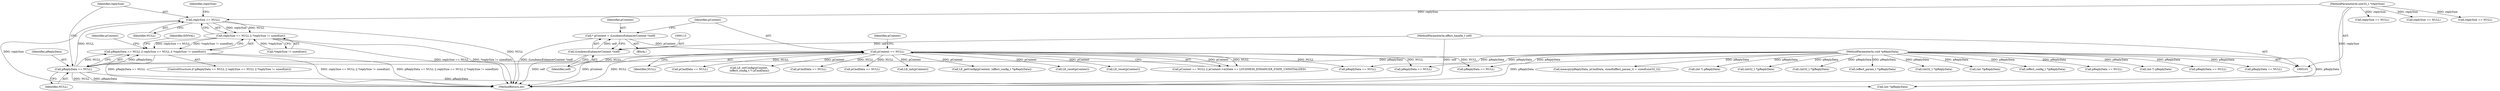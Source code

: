 digraph "0_Android_aeea52da00d210587fb3ed895de3d5f2e0264c88_3@pointer" {
"1000227" [label="(Call,replySize == NULL)"];
"1000106" [label="(MethodParameterIn,uint32_t *replySize)"];
"1000223" [label="(Call,pReplyData == NULL)"];
"1000107" [label="(MethodParameterIn,void *pReplyData)"];
"1000118" [label="(Call,pContext == NULL)"];
"1000110" [label="(Call,* pContext = (LoudnessEnhancerContext *)self)"];
"1000112" [label="(Call,(LoudnessEnhancerContext *)self)"];
"1000102" [label="(MethodParameterIn,effect_handle_t self)"];
"1000226" [label="(Call,replySize == NULL || *replySize != sizeof(int))"];
"1000222" [label="(Call,pReplyData == NULL || replySize == NULL || *replySize != sizeof(int))"];
"1000344" [label="(Call,memcpy(pReplyData, pCmdData, sizeof(effect_param_t) + sizeof(uint32_t)))"];
"1000114" [label="(Identifier,self)"];
"1000232" [label="(Identifier,replySize)"];
"1000266" [label="(Call,pReplyData == NULL)"];
"1000186" [label="(Call,(int *) pReplyData)"];
"1000471" [label="(Call,(int32_t *)pReplyData)"];
"1000536" [label="(Call,(int32_t *)pReplyData)"];
"1000136" [label="(Call,pReplyData == NULL)"];
"1000530" [label="(Call,LE_reset(pContext))"];
"1000221" [label="(ControlStructure,if (pReplyData == NULL || replySize == NULL || *replySize != sizeof(int)))"];
"1000217" [label="(Call,LE_reset(pContext))"];
"1000227" [label="(Call,replySize == NULL)"];
"1000172" [label="(Call,replySize == NULL)"];
"1000228" [label="(Identifier,replySize)"];
"1000226" [label="(Call,replySize == NULL || *replySize != sizeof(int))"];
"1000224" [label="(Identifier,pReplyData)"];
"1000355" [label="(Call,(effect_param_t *)pReplyData)"];
"1000123" [label="(Identifier,pContext)"];
"1000117" [label="(Call,pContext == NULL || pContext->mState == LOUDNESS_ENHANCER_STATE_UNINITIALIZED)"];
"1000107" [label="(MethodParameterIn,void *pReplyData)"];
"1000229" [label="(Identifier,NULL)"];
"1000230" [label="(Call,*replySize != sizeof(int))"];
"1000555" [label="(MethodReturn,int)"];
"1000498" [label="(Call,(int32_t *)pReplyData)"];
"1000120" [label="(Identifier,NULL)"];
"1000297" [label="(Call,(int *)pReplyData)"];
"1000306" [label="(Call,pCmdData == NULL)"];
"1000111" [label="(Identifier,pContext)"];
"1000212" [label="(Call,(effect_config_t *)pReplyData)"];
"1000189" [label="(Call,LE_setConfig(pContext,\n (effect_config_t *) pCmdData))"];
"1000225" [label="(Identifier,NULL)"];
"1000198" [label="(Call,pReplyData == NULL)"];
"1000112" [label="(Call,(LoudnessEnhancerContext *)self)"];
"1000159" [label="(Call,pCmdData == NULL)"];
"1000320" [label="(Call,pReplyData == NULL)"];
"1000110" [label="(Call,* pContext = (LoudnessEnhancerContext *)self)"];
"1000150" [label="(Call,(int *) pReplyData)"];
"1000118" [label="(Call,pContext == NULL)"];
"1000238" [label="(Identifier,EINVAL)"];
"1000436" [label="(Call,pCmdData == NULL)"];
"1000108" [label="(Block,)"];
"1000222" [label="(Call,pReplyData == NULL || replySize == NULL || *replySize != sizeof(int))"];
"1000242" [label="(Identifier,pContext)"];
"1000153" [label="(Call,LE_init(pContext))"];
"1000168" [label="(Call,pReplyData == NULL)"];
"1000119" [label="(Identifier,pContext)"];
"1000223" [label="(Call,pReplyData == NULL)"];
"1000210" [label="(Call,LE_getConfig(pContext, (effect_config_t *)pReplyData))"];
"1000324" [label="(Call,replySize == NULL)"];
"1000457" [label="(Call,replySize == NULL)"];
"1000453" [label="(Call,pReplyData == NULL)"];
"1000106" [label="(MethodParameterIn,uint32_t *replySize)"];
"1000102" [label="(MethodParameterIn,effect_handle_t self)"];
"1000258" [label="(Call,(int *)pReplyData)"];
"1000227" -> "1000226"  [label="AST: "];
"1000227" -> "1000229"  [label="CFG: "];
"1000228" -> "1000227"  [label="AST: "];
"1000229" -> "1000227"  [label="AST: "];
"1000232" -> "1000227"  [label="CFG: "];
"1000226" -> "1000227"  [label="CFG: "];
"1000227" -> "1000555"  [label="DDG: replySize"];
"1000227" -> "1000555"  [label="DDG: NULL"];
"1000227" -> "1000226"  [label="DDG: replySize"];
"1000227" -> "1000226"  [label="DDG: NULL"];
"1000106" -> "1000227"  [label="DDG: replySize"];
"1000223" -> "1000227"  [label="DDG: NULL"];
"1000106" -> "1000101"  [label="AST: "];
"1000106" -> "1000555"  [label="DDG: replySize"];
"1000106" -> "1000172"  [label="DDG: replySize"];
"1000106" -> "1000324"  [label="DDG: replySize"];
"1000106" -> "1000457"  [label="DDG: replySize"];
"1000223" -> "1000222"  [label="AST: "];
"1000223" -> "1000225"  [label="CFG: "];
"1000224" -> "1000223"  [label="AST: "];
"1000225" -> "1000223"  [label="AST: "];
"1000228" -> "1000223"  [label="CFG: "];
"1000222" -> "1000223"  [label="CFG: "];
"1000223" -> "1000555"  [label="DDG: NULL"];
"1000223" -> "1000555"  [label="DDG: pReplyData"];
"1000223" -> "1000222"  [label="DDG: pReplyData"];
"1000223" -> "1000222"  [label="DDG: NULL"];
"1000107" -> "1000223"  [label="DDG: pReplyData"];
"1000118" -> "1000223"  [label="DDG: NULL"];
"1000223" -> "1000258"  [label="DDG: pReplyData"];
"1000107" -> "1000101"  [label="AST: "];
"1000107" -> "1000555"  [label="DDG: pReplyData"];
"1000107" -> "1000136"  [label="DDG: pReplyData"];
"1000107" -> "1000150"  [label="DDG: pReplyData"];
"1000107" -> "1000168"  [label="DDG: pReplyData"];
"1000107" -> "1000186"  [label="DDG: pReplyData"];
"1000107" -> "1000198"  [label="DDG: pReplyData"];
"1000107" -> "1000212"  [label="DDG: pReplyData"];
"1000107" -> "1000258"  [label="DDG: pReplyData"];
"1000107" -> "1000266"  [label="DDG: pReplyData"];
"1000107" -> "1000297"  [label="DDG: pReplyData"];
"1000107" -> "1000320"  [label="DDG: pReplyData"];
"1000107" -> "1000344"  [label="DDG: pReplyData"];
"1000107" -> "1000355"  [label="DDG: pReplyData"];
"1000107" -> "1000453"  [label="DDG: pReplyData"];
"1000107" -> "1000471"  [label="DDG: pReplyData"];
"1000107" -> "1000498"  [label="DDG: pReplyData"];
"1000107" -> "1000536"  [label="DDG: pReplyData"];
"1000118" -> "1000117"  [label="AST: "];
"1000118" -> "1000120"  [label="CFG: "];
"1000119" -> "1000118"  [label="AST: "];
"1000120" -> "1000118"  [label="AST: "];
"1000123" -> "1000118"  [label="CFG: "];
"1000117" -> "1000118"  [label="CFG: "];
"1000118" -> "1000555"  [label="DDG: NULL"];
"1000118" -> "1000555"  [label="DDG: pContext"];
"1000118" -> "1000117"  [label="DDG: pContext"];
"1000118" -> "1000117"  [label="DDG: NULL"];
"1000110" -> "1000118"  [label="DDG: pContext"];
"1000118" -> "1000136"  [label="DDG: NULL"];
"1000118" -> "1000153"  [label="DDG: pContext"];
"1000118" -> "1000159"  [label="DDG: NULL"];
"1000118" -> "1000189"  [label="DDG: pContext"];
"1000118" -> "1000198"  [label="DDG: NULL"];
"1000118" -> "1000210"  [label="DDG: pContext"];
"1000118" -> "1000217"  [label="DDG: pContext"];
"1000118" -> "1000266"  [label="DDG: NULL"];
"1000118" -> "1000306"  [label="DDG: NULL"];
"1000118" -> "1000436"  [label="DDG: NULL"];
"1000118" -> "1000530"  [label="DDG: pContext"];
"1000110" -> "1000108"  [label="AST: "];
"1000110" -> "1000112"  [label="CFG: "];
"1000111" -> "1000110"  [label="AST: "];
"1000112" -> "1000110"  [label="AST: "];
"1000119" -> "1000110"  [label="CFG: "];
"1000110" -> "1000555"  [label="DDG: (LoudnessEnhancerContext *)self"];
"1000112" -> "1000110"  [label="DDG: self"];
"1000112" -> "1000114"  [label="CFG: "];
"1000113" -> "1000112"  [label="AST: "];
"1000114" -> "1000112"  [label="AST: "];
"1000112" -> "1000555"  [label="DDG: self"];
"1000102" -> "1000112"  [label="DDG: self"];
"1000102" -> "1000101"  [label="AST: "];
"1000102" -> "1000555"  [label="DDG: self"];
"1000226" -> "1000222"  [label="AST: "];
"1000226" -> "1000230"  [label="CFG: "];
"1000230" -> "1000226"  [label="AST: "];
"1000222" -> "1000226"  [label="CFG: "];
"1000226" -> "1000555"  [label="DDG: replySize == NULL"];
"1000226" -> "1000555"  [label="DDG: *replySize != sizeof(int)"];
"1000226" -> "1000222"  [label="DDG: replySize == NULL"];
"1000226" -> "1000222"  [label="DDG: *replySize != sizeof(int)"];
"1000230" -> "1000226"  [label="DDG: *replySize"];
"1000222" -> "1000221"  [label="AST: "];
"1000238" -> "1000222"  [label="CFG: "];
"1000242" -> "1000222"  [label="CFG: "];
"1000222" -> "1000555"  [label="DDG: pReplyData == NULL"];
"1000222" -> "1000555"  [label="DDG: replySize == NULL || *replySize != sizeof(int)"];
"1000222" -> "1000555"  [label="DDG: pReplyData == NULL || replySize == NULL || *replySize != sizeof(int)"];
}
